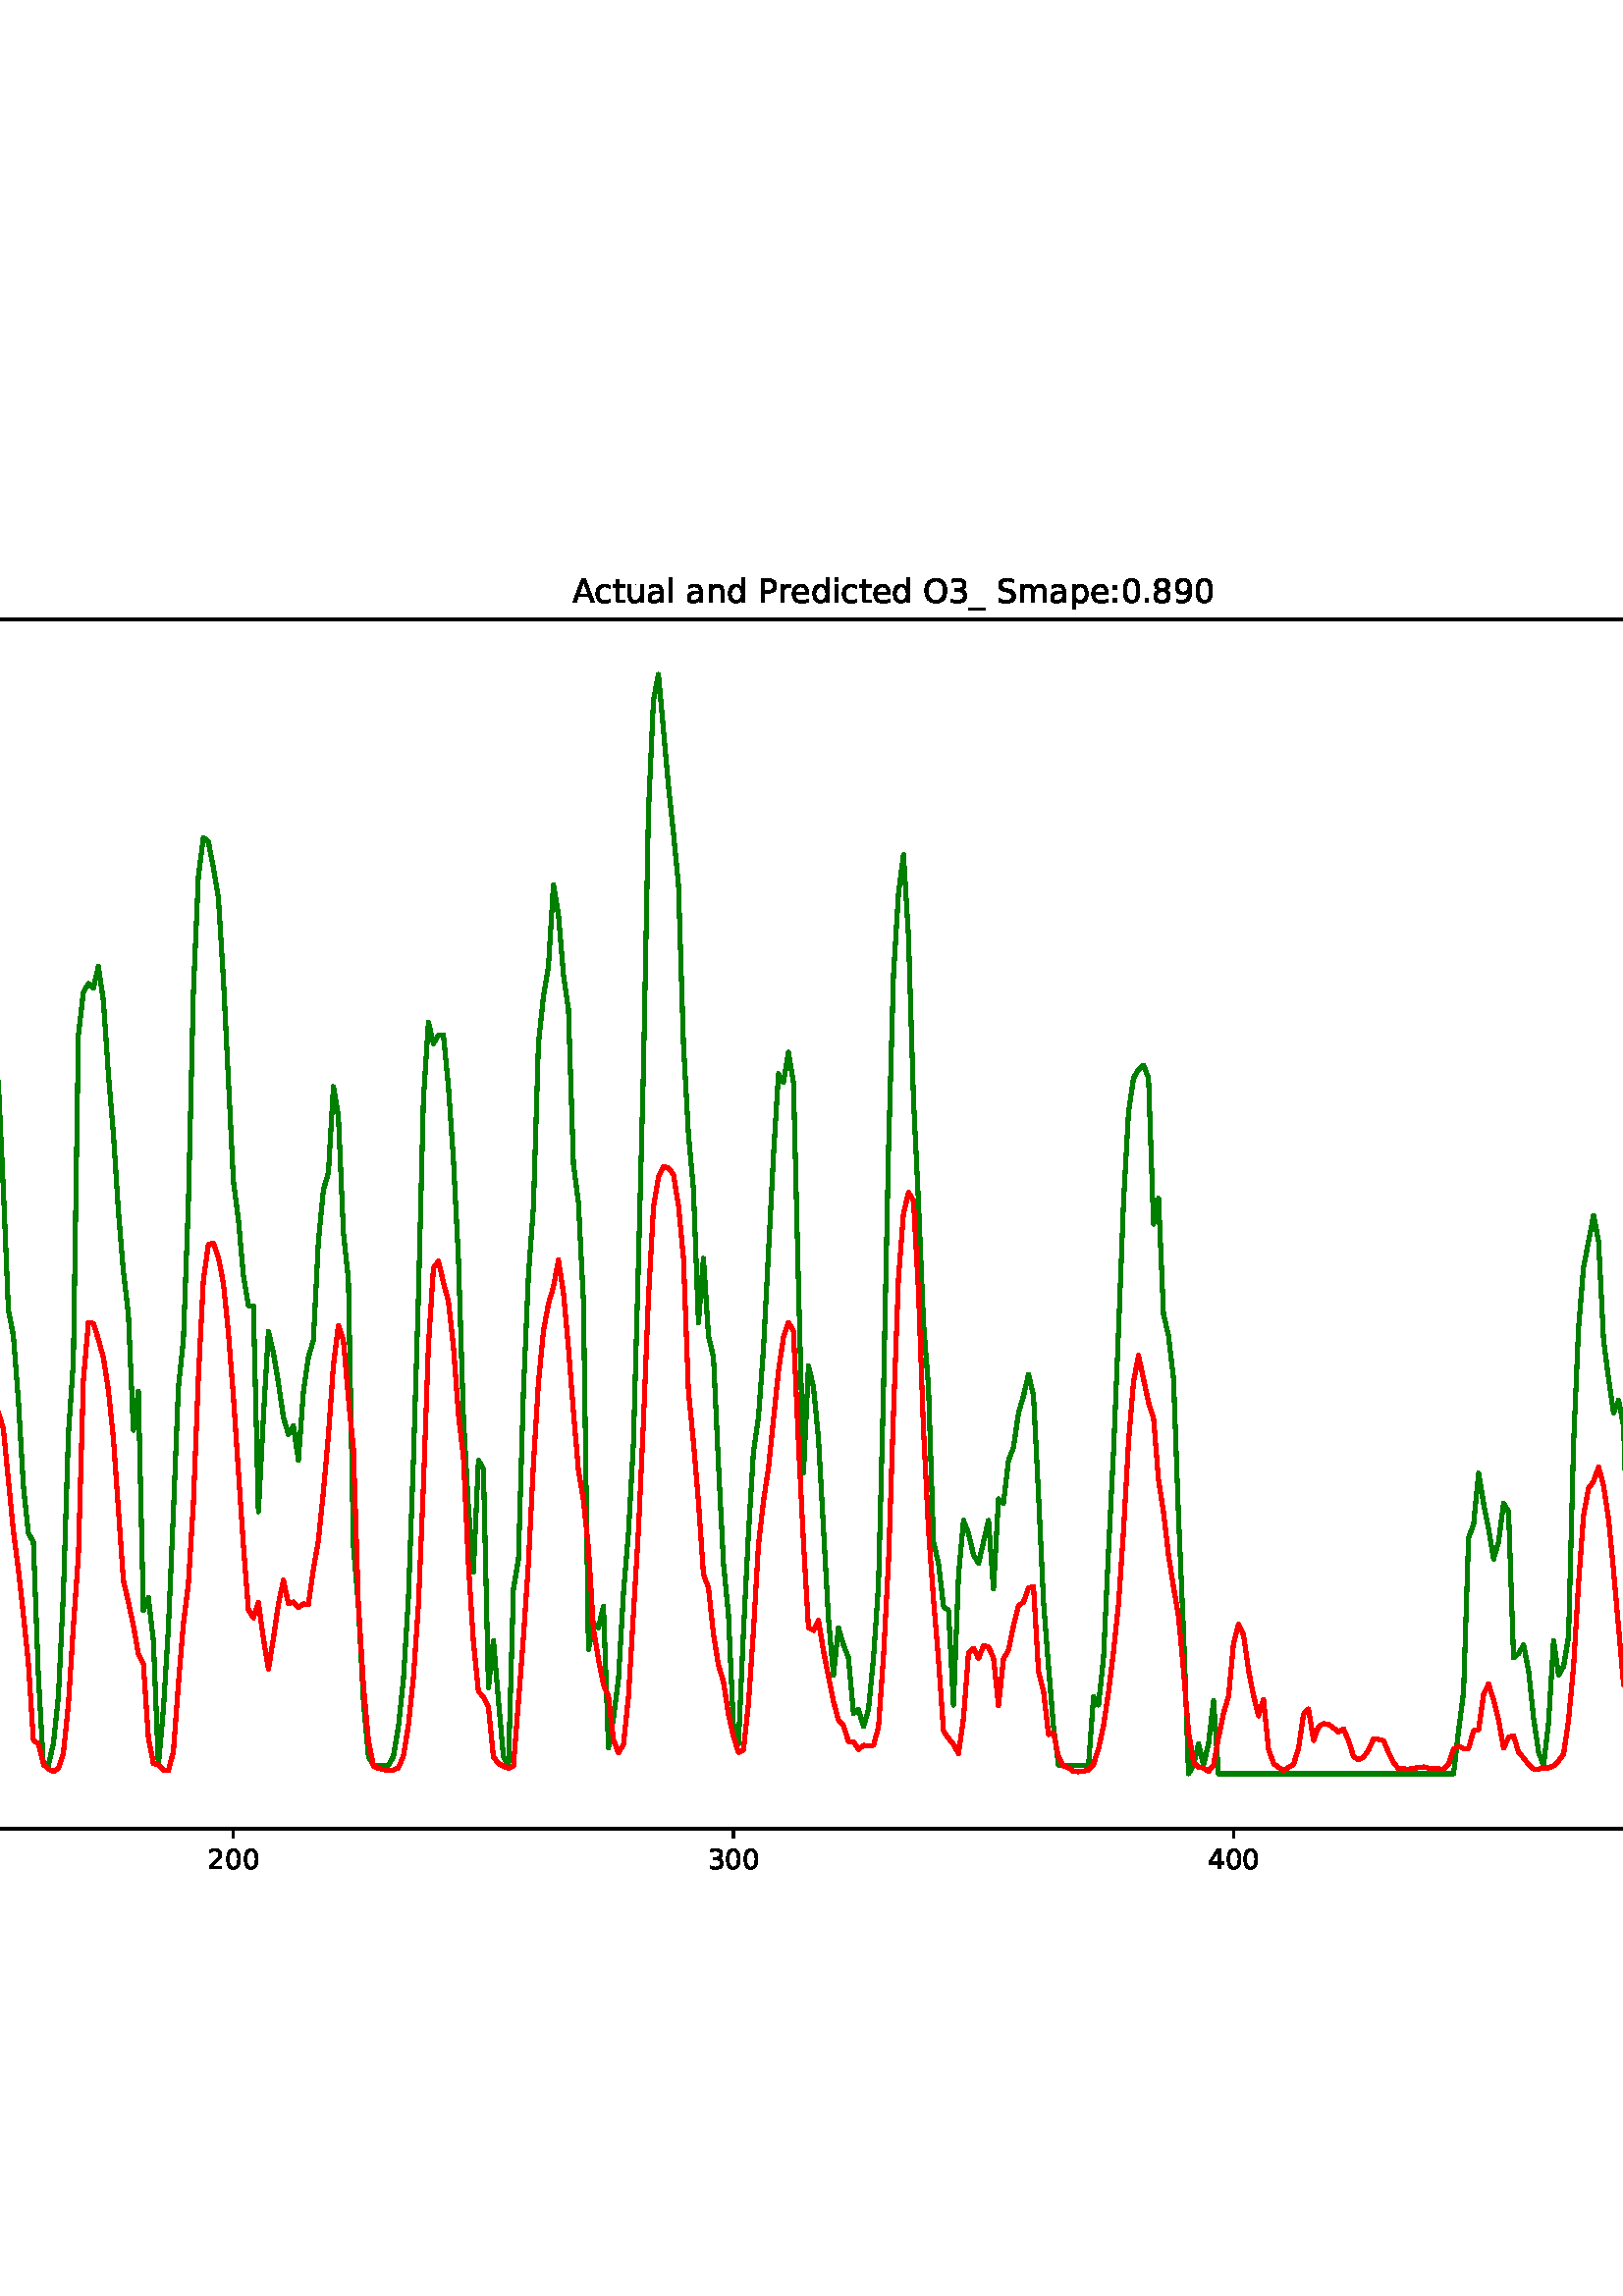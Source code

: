 %!PS-Adobe-3.0 EPSF-3.0
%%Orientation: portrait
%%BoundingBox: -558 108 1170 684
%%EndComments
%%BeginProlog
/mpldict 8 dict def
mpldict begin
/m { moveto } bind def
/l { lineto } bind def
/r { rlineto } bind def
/c { curveto } bind def
/cl { closepath } bind def
/box {
m
1 index 0 r
0 exch r
neg 0 r
cl
} bind def
/clipbox {
box
clip
newpath
} bind def
%!PS-Adobe-3.0 Resource-Font
%%Copyright: Copyright (c) 2003 by Bitstream, Inc. All Rights Reserved. Copyright (c) 2006 by Tavmjong Bah. All Rights Reserved. DejaVu changes are in public domain 
25 dict begin
/_d{bind def}bind def
/_m{moveto}_d
/_l{lineto}_d
/_cl{closepath eofill}_d
/_c{curveto}_d
/_sc{7 -1 roll{setcachedevice}{pop pop pop pop pop pop}ifelse}_d
/_e{exec}_d
/FontName /DejaVuSans def
/PaintType 0 def
/FontMatrix[.001 0 0 .001 0 0]def
/FontBBox[-1021 -463 1793 1232]def
/FontType 3 def
/Encoding [ /space /period /zero /one /two /three /four /five /six /eight /nine /colon /A /O /P /S /underscore /a /c /d /e /i /l /m /n /p /r /t /u ] def
/FontInfo 10 dict dup begin
/FamilyName (DejaVu Sans) def
/FullName (DejaVu Sans) def
/Notice (Copyright (c) 2003 by Bitstream, Inc. All Rights Reserved. Copyright (c) 2006 by Tavmjong Bah. All Rights Reserved. DejaVu changes are in public domain ) def
/Weight (Book) def
/Version (Version 2.35) def
/ItalicAngle 0.0 def
/isFixedPitch false def
/UnderlinePosition -130 def
/UnderlineThickness 90 def
end readonly def
/CharStrings 29 dict dup begin
/space{318 0 0 0 0 0 _sc
}_d
/period{318 0 107 0 210 124 _sc
107 124 _m
210 124 _l
210 0 _l
107 0 _l
107 124 _l
_cl}_d
/zero{636 0 66 -13 570 742 _sc
318 664 _m
267 664 229 639 203 589 _c
177 539 165 464 165 364 _c
165 264 177 189 203 139 _c
229 89 267 64 318 64 _c
369 64 407 89 433 139 _c
458 189 471 264 471 364 _c
471 464 458 539 433 589 _c
407 639 369 664 318 664 _c
318 742 _m
399 742 461 709 505 645 _c
548 580 570 486 570 364 _c
570 241 548 147 505 83 _c
461 19 399 -13 318 -13 _c
236 -13 173 19 130 83 _c
87 147 66 241 66 364 _c
66 486 87 580 130 645 _c
173 709 236 742 318 742 _c
_cl}_d
/one{636 0 110 0 544 729 _sc
124 83 _m
285 83 _l
285 639 _l
110 604 _l
110 694 _l
284 729 _l
383 729 _l
383 83 _l
544 83 _l
544 0 _l
124 0 _l
124 83 _l
_cl}_d
/two{{636 0 73 0 536 742 _sc
192 83 _m
536 83 _l
536 0 _l
73 0 _l
73 83 _l
110 121 161 173 226 239 _c
290 304 331 346 348 365 _c
380 400 402 430 414 455 _c
426 479 433 504 433 528 _c
433 566 419 598 392 622 _c
365 646 330 659 286 659 _c
255 659 222 653 188 643 _c
154 632 117 616 78 594 _c
78 694 _l
118 710 155 722 189 730 _c
223 738 255 742 284 742 _c
}_e{359 742 419 723 464 685 _c
509 647 532 597 532 534 _c
532 504 526 475 515 449 _c
504 422 484 390 454 354 _c
446 344 420 317 376 272 _c
332 227 271 164 192 83 _c
_cl}_e}_d
/three{{636 0 76 -13 556 742 _sc
406 393 _m
453 383 490 362 516 330 _c
542 298 556 258 556 212 _c
556 140 531 84 482 45 _c
432 6 362 -13 271 -13 _c
240 -13 208 -10 176 -4 _c
144 1 110 10 76 22 _c
76 117 _l
103 101 133 89 166 81 _c
198 73 232 69 268 69 _c
330 69 377 81 409 105 _c
441 129 458 165 458 212 _c
458 254 443 288 413 312 _c
383 336 341 349 287 349 _c
}_e{202 349 _l
202 430 _l
291 430 _l
339 430 376 439 402 459 _c
428 478 441 506 441 543 _c
441 580 427 609 401 629 _c
374 649 336 659 287 659 _c
260 659 231 656 200 650 _c
169 644 135 635 98 623 _c
98 711 _l
135 721 170 729 203 734 _c
235 739 266 742 296 742 _c
370 742 429 725 473 691 _c
517 657 539 611 539 553 _c
539 513 527 479 504 451 _c
481 423 448 403 406 393 _c
_cl}_e}_d
/four{636 0 49 0 580 729 _sc
378 643 _m
129 254 _l
378 254 _l
378 643 _l
352 729 _m
476 729 _l
476 254 _l
580 254 _l
580 172 _l
476 172 _l
476 0 _l
378 0 _l
378 172 _l
49 172 _l
49 267 _l
352 729 _l
_cl}_d
/five{{636 0 77 -13 549 729 _sc
108 729 _m
495 729 _l
495 646 _l
198 646 _l
198 467 _l
212 472 227 476 241 478 _c
255 480 270 482 284 482 _c
365 482 429 459 477 415 _c
525 370 549 310 549 234 _c
549 155 524 94 475 51 _c
426 8 357 -13 269 -13 _c
238 -13 207 -10 175 -6 _c
143 -1 111 6 77 17 _c
77 116 _l
106 100 136 88 168 80 _c
199 72 232 69 267 69 _c
}_e{323 69 368 83 401 113 _c
433 143 450 183 450 234 _c
450 284 433 324 401 354 _c
368 384 323 399 267 399 _c
241 399 214 396 188 390 _c
162 384 135 375 108 363 _c
108 729 _l
_cl}_e}_d
/six{{636 0 70 -13 573 742 _sc
330 404 _m
286 404 251 388 225 358 _c
199 328 186 286 186 234 _c
186 181 199 139 225 109 _c
251 79 286 64 330 64 _c
374 64 409 79 435 109 _c
461 139 474 181 474 234 _c
474 286 461 328 435 358 _c
409 388 374 404 330 404 _c
526 713 _m
526 623 _l
501 635 476 644 451 650 _c
425 656 400 659 376 659 _c
310 659 260 637 226 593 _c
}_e{192 549 172 482 168 394 _c
187 422 211 444 240 459 _c
269 474 301 482 336 482 _c
409 482 467 459 509 415 _c
551 371 573 310 573 234 _c
573 159 550 99 506 54 _c
462 9 403 -13 330 -13 _c
246 -13 181 19 137 83 _c
92 147 70 241 70 364 _c
70 479 97 571 152 639 _c
206 707 280 742 372 742 _c
396 742 421 739 447 735 _c
472 730 498 723 526 713 _c
_cl}_e}_d
/eight{{636 0 68 -13 568 742 _sc
318 346 _m
271 346 234 333 207 308 _c
180 283 167 249 167 205 _c
167 161 180 126 207 101 _c
234 76 271 64 318 64 _c
364 64 401 76 428 102 _c
455 127 469 161 469 205 _c
469 249 455 283 429 308 _c
402 333 365 346 318 346 _c
219 388 _m
177 398 144 418 120 447 _c
96 476 85 511 85 553 _c
85 611 105 657 147 691 _c
188 725 245 742 318 742 _c
}_e{390 742 447 725 489 691 _c
530 657 551 611 551 553 _c
551 511 539 476 515 447 _c
491 418 459 398 417 388 _c
464 377 501 355 528 323 _c
554 291 568 251 568 205 _c
568 134 546 80 503 43 _c
459 5 398 -13 318 -13 _c
237 -13 175 5 132 43 _c
89 80 68 134 68 205 _c
68 251 81 291 108 323 _c
134 355 171 377 219 388 _c
183 544 _m
183 506 194 476 218 455 _c
}_e{242 434 275 424 318 424 _c
360 424 393 434 417 455 _c
441 476 453 506 453 544 _c
453 582 441 611 417 632 _c
393 653 360 664 318 664 _c
275 664 242 653 218 632 _c
194 611 183 582 183 544 _c
_cl}_e}_d
/nine{{636 0 63 -13 566 742 _sc
110 15 _m
110 105 _l
134 93 159 84 185 78 _c
210 72 235 69 260 69 _c
324 69 374 90 408 134 _c
442 178 462 244 468 334 _c
448 306 424 284 396 269 _c
367 254 335 247 300 247 _c
226 247 168 269 126 313 _c
84 357 63 417 63 494 _c
63 568 85 628 129 674 _c
173 719 232 742 306 742 _c
390 742 455 709 499 645 _c
543 580 566 486 566 364 _c
}_e{566 248 538 157 484 89 _c
429 21 356 -13 264 -13 _c
239 -13 214 -10 189 -6 _c
163 -2 137 5 110 15 _c
306 324 _m
350 324 385 339 411 369 _c
437 399 450 441 450 494 _c
450 546 437 588 411 618 _c
385 648 350 664 306 664 _c
262 664 227 648 201 618 _c
175 588 162 546 162 494 _c
162 441 175 399 201 369 _c
227 339 262 324 306 324 _c
_cl}_e}_d
/colon{337 0 117 0 220 517 _sc
117 124 _m
220 124 _l
220 0 _l
117 0 _l
117 124 _l
117 517 _m
220 517 _l
220 393 _l
117 393 _l
117 517 _l
_cl}_d
/A{684 0 8 0 676 729 _sc
342 632 _m
208 269 _l
476 269 _l
342 632 _l
286 729 _m
398 729 _l
676 0 _l
573 0 _l
507 187 _l
178 187 _l
112 0 _l
8 0 _l
286 729 _l
_cl}_d
/O{787 0 56 -13 731 742 _sc
394 662 _m
322 662 265 635 223 582 _c
181 528 160 456 160 364 _c
160 272 181 199 223 146 _c
265 92 322 66 394 66 _c
465 66 522 92 564 146 _c
606 199 627 272 627 364 _c
627 456 606 528 564 582 _c
522 635 465 662 394 662 _c
394 742 _m
496 742 577 707 639 639 _c
700 571 731 479 731 364 _c
731 248 700 157 639 89 _c
577 21 496 -13 394 -13 _c
291 -13 209 21 148 89 _c
86 157 56 248 56 364 _c
56 479 86 571 148 639 _c
209 707 291 742 394 742 _c
_cl}_d
/P{603 0 98 0 569 729 _sc
197 648 _m
197 374 _l
321 374 _l
367 374 402 385 427 409 _c
452 433 465 467 465 511 _c
465 555 452 588 427 612 _c
402 636 367 648 321 648 _c
197 648 _l
98 729 _m
321 729 _l
402 729 464 710 506 673 _c
548 636 569 582 569 511 _c
569 439 548 384 506 348 _c
464 311 402 293 321 293 _c
197 293 _l
197 0 _l
98 0 _l
98 729 _l
_cl}_d
/S{{635 0 66 -13 579 742 _sc
535 705 _m
535 609 _l
497 627 462 640 429 649 _c
395 657 363 662 333 662 _c
279 662 237 651 208 631 _c
179 610 165 580 165 542 _c
165 510 174 485 194 469 _c
213 452 250 439 304 429 _c
364 417 _l
437 403 491 378 526 343 _c
561 307 579 260 579 201 _c
579 130 555 77 508 41 _c
460 5 391 -13 300 -13 _c
265 -13 228 -9 189 -2 _c
}_e{150 5 110 16 69 32 _c
69 134 _l
109 111 148 94 186 83 _c
224 71 262 66 300 66 _c
356 66 399 77 430 99 _c
460 121 476 152 476 194 _c
476 230 465 258 443 278 _c
421 298 385 313 335 323 _c
275 335 _l
201 349 148 372 115 404 _c
82 435 66 478 66 534 _c
66 598 88 649 134 686 _c
179 723 242 742 322 742 _c
356 742 390 739 426 733 _c
461 727 497 717 535 705 _c
}_e{_cl}_e}_d
/underscore{500 0 -9 -235 510 -165 _sc
510 -165 _m
510 -235 _l
-9 -235 _l
-9 -165 _l
510 -165 _l
_cl}_d
/a{{613 0 60 -13 522 560 _sc
343 275 _m
270 275 220 266 192 250 _c
164 233 150 205 150 165 _c
150 133 160 107 181 89 _c
202 70 231 61 267 61 _c
317 61 357 78 387 114 _c
417 149 432 196 432 255 _c
432 275 _l
343 275 _l
522 312 _m
522 0 _l
432 0 _l
432 83 _l
411 49 385 25 355 10 _c
325 -5 287 -13 243 -13 _c
187 -13 142 2 109 33 _c
76 64 60 106 60 159 _c
}_e{60 220 80 266 122 298 _c
163 329 224 345 306 345 _c
432 345 _l
432 354 _l
432 395 418 427 391 450 _c
364 472 326 484 277 484 _c
245 484 215 480 185 472 _c
155 464 127 453 100 439 _c
100 522 _l
132 534 164 544 195 550 _c
226 556 256 560 286 560 _c
365 560 424 539 463 498 _c
502 457 522 395 522 312 _c
_cl}_e}_d
/c{{550 0 55 -13 488 560 _sc
488 526 _m
488 442 _l
462 456 437 466 411 473 _c
385 480 360 484 334 484 _c
276 484 230 465 198 428 _c
166 391 150 339 150 273 _c
150 206 166 154 198 117 _c
230 80 276 62 334 62 _c
360 62 385 65 411 72 _c
437 79 462 90 488 104 _c
488 21 _l
462 9 436 0 410 -5 _c
383 -10 354 -13 324 -13 _c
242 -13 176 12 128 64 _c
}_e{79 115 55 185 55 273 _c
55 362 79 432 128 483 _c
177 534 244 560 330 560 _c
358 560 385 557 411 551 _c
437 545 463 537 488 526 _c
_cl}_e}_d
/d{{635 0 55 -13 544 760 _sc
454 464 _m
454 760 _l
544 760 _l
544 0 _l
454 0 _l
454 82 _l
435 49 411 25 382 10 _c
353 -5 319 -13 279 -13 _c
213 -13 159 13 117 65 _c
75 117 55 187 55 273 _c
55 359 75 428 117 481 _c
159 533 213 560 279 560 _c
319 560 353 552 382 536 _c
411 520 435 496 454 464 _c
148 273 _m
148 207 161 155 188 117 _c
215 79 253 61 301 61 _c
}_e{348 61 385 79 413 117 _c
440 155 454 207 454 273 _c
454 339 440 390 413 428 _c
385 466 348 485 301 485 _c
253 485 215 466 188 428 _c
161 390 148 339 148 273 _c
_cl}_e}_d
/e{{615 0 55 -13 562 560 _sc
562 296 _m
562 252 _l
149 252 _l
153 190 171 142 205 110 _c
238 78 284 62 344 62 _c
378 62 412 66 444 74 _c
476 82 509 95 541 113 _c
541 28 _l
509 14 476 3 442 -3 _c
408 -9 373 -13 339 -13 _c
251 -13 182 12 131 62 _c
80 112 55 181 55 268 _c
55 357 79 428 127 481 _c
175 533 241 560 323 560 _c
397 560 455 536 498 489 _c
}_e{540 441 562 377 562 296 _c
472 322 _m
471 371 457 410 431 440 _c
404 469 368 484 324 484 _c
274 484 234 469 204 441 _c
174 413 156 373 152 322 _c
472 322 _l
_cl}_e}_d
/i{278 0 94 0 184 760 _sc
94 547 _m
184 547 _l
184 0 _l
94 0 _l
94 547 _l
94 760 _m
184 760 _l
184 646 _l
94 646 _l
94 760 _l
_cl}_d
/l{278 0 94 0 184 760 _sc
94 760 _m
184 760 _l
184 0 _l
94 0 _l
94 760 _l
_cl}_d
/m{{974 0 91 0 889 560 _sc
520 442 _m
542 482 569 511 600 531 _c
631 550 668 560 711 560 _c
767 560 811 540 842 500 _c
873 460 889 403 889 330 _c
889 0 _l
799 0 _l
799 327 _l
799 379 789 418 771 444 _c
752 469 724 482 686 482 _c
639 482 602 466 575 435 _c
548 404 535 362 535 309 _c
535 0 _l
445 0 _l
445 327 _l
445 379 435 418 417 444 _c
398 469 369 482 331 482 _c
}_e{285 482 248 466 221 435 _c
194 404 181 362 181 309 _c
181 0 _l
91 0 _l
91 547 _l
181 547 _l
181 462 _l
201 495 226 520 255 536 _c
283 552 317 560 357 560 _c
397 560 430 550 458 530 _c
486 510 506 480 520 442 _c
_cl}_e}_d
/n{634 0 91 0 549 560 _sc
549 330 _m
549 0 _l
459 0 _l
459 327 _l
459 379 448 417 428 443 _c
408 469 378 482 338 482 _c
289 482 251 466 223 435 _c
195 404 181 362 181 309 _c
181 0 _l
91 0 _l
91 547 _l
181 547 _l
181 462 _l
202 494 227 519 257 535 _c
286 551 320 560 358 560 _c
420 560 468 540 500 501 _c
532 462 549 405 549 330 _c
_cl}_d
/p{{635 0 91 -207 580 560 _sc
181 82 _m
181 -207 _l
91 -207 _l
91 547 _l
181 547 _l
181 464 _l
199 496 223 520 252 536 _c
281 552 316 560 356 560 _c
422 560 476 533 518 481 _c
559 428 580 359 580 273 _c
580 187 559 117 518 65 _c
476 13 422 -13 356 -13 _c
316 -13 281 -5 252 10 _c
223 25 199 49 181 82 _c
487 273 _m
487 339 473 390 446 428 _c
418 466 381 485 334 485 _c
}_e{286 485 249 466 222 428 _c
194 390 181 339 181 273 _c
181 207 194 155 222 117 _c
249 79 286 61 334 61 _c
381 61 418 79 446 117 _c
473 155 487 207 487 273 _c
_cl}_e}_d
/r{411 0 91 0 411 560 _sc
411 463 _m
401 469 390 473 378 476 _c
366 478 353 480 339 480 _c
288 480 249 463 222 430 _c
194 397 181 350 181 288 _c
181 0 _l
91 0 _l
91 547 _l
181 547 _l
181 462 _l
199 495 224 520 254 536 _c
284 552 321 560 365 560 _c
371 560 378 559 386 559 _c
393 558 401 557 411 555 _c
411 463 _l
_cl}_d
/t{392 0 27 0 368 702 _sc
183 702 _m
183 547 _l
368 547 _l
368 477 _l
183 477 _l
183 180 _l
183 135 189 106 201 94 _c
213 81 238 75 276 75 _c
368 75 _l
368 0 _l
276 0 _l
206 0 158 13 132 39 _c
106 65 93 112 93 180 _c
93 477 _l
27 477 _l
27 547 _l
93 547 _l
93 702 _l
183 702 _l
_cl}_d
/u{634 0 85 -13 543 560 _sc
85 216 _m
85 547 _l
175 547 _l
175 219 _l
175 167 185 129 205 103 _c
225 77 255 64 296 64 _c
344 64 383 79 411 110 _c
439 141 453 183 453 237 _c
453 547 _l
543 547 _l
543 0 _l
453 0 _l
453 84 _l
431 50 405 26 377 10 _c
348 -5 315 -13 277 -13 _c
214 -13 166 6 134 45 _c
101 83 85 140 85 216 _c
311 560 _m
311 560 _l
_cl}_d
end readonly def

/BuildGlyph
 {exch begin
 CharStrings exch
 2 copy known not{pop /.notdef}if
 true 3 1 roll get exec
 end}_d

/BuildChar {
 1 index /Encoding get exch get
 1 index /BuildGlyph get exec
}_d

FontName currentdict end definefont pop
end
%%EndProlog
mpldict begin
-558 108 translate
1728 576 0 0 clipbox
gsave
0 0 m
1728 0 l
1728 576 l
0 576 l
cl
1.000 setgray
fill
grestore
gsave
216 63.36 m
1555.2 63.36 l
1555.2 506.88 l
216 506.88 l
cl
1.000 setgray
fill
grestore
0.800 setlinewidth
1 setlinejoin
0 setlinecap
[] 0 setdash
0.000 setgray
gsave
/o {
gsave
newpath
translate
0.8 setlinewidth
1 setlinejoin
0 setlinecap
0 0 m
0 -3.5 l

gsave
0.000 setgray
fill
grestore
stroke
grestore
} bind def
276.873 63.36 o
grestore
/DejaVuSans findfont
10.000 scalefont
setfont
gsave
273.693 48.766 translate
0.0 rotate
0.0 0.0 m /zero glyphshow
grestore
gsave
/o {
gsave
newpath
translate
0.8 setlinewidth
1 setlinejoin
0 setlinecap
0 0 m
0 -3.5 l

gsave
0.000 setgray
fill
grestore
stroke
grestore
} bind def
460.224 63.36 o
grestore
gsave
450.685 48.766 translate
0.0 rotate
0.0 0.0 m /one glyphshow
6.362 0.0 m /zero glyphshow
12.725 0.0 m /zero glyphshow
grestore
gsave
/o {
gsave
newpath
translate
0.8 setlinewidth
1 setlinejoin
0 setlinecap
0 0 m
0 -3.5 l

gsave
0.000 setgray
fill
grestore
stroke
grestore
} bind def
643.576 63.36 o
grestore
gsave
634.037 48.766 translate
0.0 rotate
0.0 0.0 m /two glyphshow
6.362 0.0 m /zero glyphshow
12.725 0.0 m /zero glyphshow
grestore
gsave
/o {
gsave
newpath
translate
0.8 setlinewidth
1 setlinejoin
0 setlinecap
0 0 m
0 -3.5 l

gsave
0.000 setgray
fill
grestore
stroke
grestore
} bind def
826.927 63.36 o
grestore
gsave
817.388 48.766 translate
0.0 rotate
0.0 0.0 m /three glyphshow
6.362 0.0 m /zero glyphshow
12.725 0.0 m /zero glyphshow
grestore
gsave
/o {
gsave
newpath
translate
0.8 setlinewidth
1 setlinejoin
0 setlinecap
0 0 m
0 -3.5 l

gsave
0.000 setgray
fill
grestore
stroke
grestore
} bind def
1010.28 63.36 o
grestore
gsave
1000.74 48.766 translate
0.0 rotate
0.0 0.0 m /four glyphshow
6.362 0.0 m /zero glyphshow
12.725 0.0 m /zero glyphshow
grestore
gsave
/o {
gsave
newpath
translate
0.8 setlinewidth
1 setlinejoin
0 setlinecap
0 0 m
0 -3.5 l

gsave
0.000 setgray
fill
grestore
stroke
grestore
} bind def
1193.63 63.36 o
grestore
gsave
1184.092 48.766 translate
0.0 rotate
0.0 0.0 m /five glyphshow
6.362 0.0 m /zero glyphshow
12.725 0.0 m /zero glyphshow
grestore
gsave
/o {
gsave
newpath
translate
0.8 setlinewidth
1 setlinejoin
0 setlinecap
0 0 m
0 -3.5 l

gsave
0.000 setgray
fill
grestore
stroke
grestore
} bind def
1376.98 63.36 o
grestore
gsave
1367.443 48.766 translate
0.0 rotate
0.0 0.0 m /six glyphshow
6.362 0.0 m /zero glyphshow
12.725 0.0 m /zero glyphshow
grestore
gsave
/o {
gsave
newpath
translate
0.8 setlinewidth
1 setlinejoin
0 setlinecap
0 0 m
-3.5 0 l

gsave
0.000 setgray
fill
grestore
stroke
grestore
} bind def
216 83.52 o
grestore
gsave
202.641 79.723 translate
0.0 rotate
0.0 0.0 m /zero glyphshow
grestore
gsave
/o {
gsave
newpath
translate
0.8 setlinewidth
1 setlinejoin
0 setlinecap
0 0 m
-3.5 0 l

gsave
0.000 setgray
fill
grestore
stroke
grestore
} bind def
216 162.27 o
grestore
gsave
196.281 158.473 translate
0.0 rotate
0.0 0.0 m /five glyphshow
6.362 0.0 m /zero glyphshow
grestore
gsave
/o {
gsave
newpath
translate
0.8 setlinewidth
1 setlinejoin
0 setlinecap
0 0 m
-3.5 0 l

gsave
0.000 setgray
fill
grestore
stroke
grestore
} bind def
216 241.02 o
grestore
gsave
189.922 237.223 translate
0.0 rotate
0.0 0.0 m /one glyphshow
6.362 0.0 m /zero glyphshow
12.725 0.0 m /zero glyphshow
grestore
gsave
/o {
gsave
newpath
translate
0.8 setlinewidth
1 setlinejoin
0 setlinecap
0 0 m
-3.5 0 l

gsave
0.000 setgray
fill
grestore
stroke
grestore
} bind def
216 319.77 o
grestore
gsave
189.922 315.973 translate
0.0 rotate
0.0 0.0 m /one glyphshow
6.362 0.0 m /five glyphshow
12.725 0.0 m /zero glyphshow
grestore
gsave
/o {
gsave
newpath
translate
0.8 setlinewidth
1 setlinejoin
0 setlinecap
0 0 m
-3.5 0 l

gsave
0.000 setgray
fill
grestore
stroke
grestore
} bind def
216 398.52 o
grestore
gsave
189.922 394.723 translate
0.0 rotate
0.0 0.0 m /two glyphshow
6.362 0.0 m /zero glyphshow
12.725 0.0 m /zero glyphshow
grestore
gsave
/o {
gsave
newpath
translate
0.8 setlinewidth
1 setlinejoin
0 setlinecap
0 0 m
-3.5 0 l

gsave
0.000 setgray
fill
grestore
stroke
grestore
} bind def
216 477.27 o
grestore
gsave
189.922 473.473 translate
0.0 rotate
0.0 0.0 m /two glyphshow
6.362 0.0 m /five glyphshow
12.725 0.0 m /zero glyphshow
grestore
1.500 setlinewidth
2 setlinecap
0.000 0.500 0.000 setrgbcolor
gsave
1339 443.5 216 63.36 clipbox
276.873 86.67 m
278.706 89.82 l
280.54 111.87 l
282.373 111.87 l
284.207 144.945 l
286.04 192.195 l
287.874 214.245 l
289.707 233.145 l
291.541 255.195 l
293.374 253.62 l
295.208 250.47 l
297.041 255.195 l
298.875 226.845 l
300.708 204.795 l
302.542 225.27 l
304.375 204.795 l
306.209 178.02 l
308.042 176.445 l
309.876 185.895 l
311.71 200.07 l
313.543 189.045 l
315.377 154.395 l
317.21 110.295 l
319.044 126.045 l
320.877 137.07 l
322.711 144.945 l
324.544 144.945 l
328.211 220.545 l
330.045 234.72 l
331.878 241.02 l
333.712 245.745 l
335.545 253.62 l
339.212 266.22 l
341.046 261.495 l
342.879 261.495 l
344.713 259.92 l
346.546 239.445 l
348.38 203.22 l
353.88 165.42 l
355.714 174.87 l
357.547 154.395 l
359.381 144.945 l
361.214 126.045 l
363.048 116.595 l
364.881 86.67 l
366.715 86.67 l
368.549 94.545 l
370.382 110.295 l
372.216 121.32 l
374.049 140.22 l
377.716 255.195 l
379.55 370.17 l
381.383 392.22 l
383.217 403.245 l
385.05 407.97 l
386.884 389.07 l
388.717 355.995 l
390.551 154.395 l
392.384 133.92 l
394.218 143.37 l
396.051 89.82 l
397.885 89.82 l
399.718 91.395 l
401.552 107.145 l
403.385 113.445 l
405.219 170.145 l
407.052 217.395 l
408.886 212.67 l
410.719 222.12 l
412.553 229.995 l
414.386 239.445 l
416.22 233.145 l
418.053 211.095 l
419.887 214.245 l
421.72 211.095 l
423.554 187.47 l
425.388 192.195 l
427.221 166.995 l
429.055 146.52 l
430.888 162.27 l
432.722 135.495 l
434.555 168.57 l
436.389 143.37 l
438.222 111.87 l
440.056 111.87 l
441.889 86.67 l
447.39 86.67 l
449.223 124.47 l
451.057 206.37 l
452.89 248.895 l
454.724 281.97 l
456.557 307.17 l
458.391 310.32 l
460.224 308.745 l
462.058 319.77 l
465.725 313.47 l
467.558 294.57 l
469.392 280.395 l
471.225 278.82 l
473.059 233.145 l
474.892 220.545 l
476.726 201.645 l
478.559 196.92 l
480.393 200.07 l
482.227 168.57 l
484.06 143.37 l
485.894 133.92 l
487.727 94.545 l
489.561 86.67 l
491.394 86.67 l
493.228 92.97 l
495.061 130.77 l
498.728 263.07 l
500.562 272.52 l
502.395 326.07 l
504.229 371.745 l
506.062 385.92 l
507.896 392.22 l
509.729 360.72 l
511.563 310.32 l
513.396 264.645 l
515.23 223.695 l
517.063 178.02 l
518.897 178.02 l
520.73 189.045 l
522.564 170.145 l
524.397 135.495 l
526.231 103.995 l
528.064 110.295 l
529.898 86.67 l
533.565 86.67 l
535.398 88.245 l
537.232 100.845 l
539.065 181.17 l
540.899 220.545 l
542.733 245.745 l
544.566 263.07 l
546.4 285.12 l
548.233 308.745 l
550.067 326.07 l
551.9 346.545 l
553.734 348.12 l
555.567 343.395 l
557.401 337.095 l
559.234 297.72 l
561.068 253.62 l
562.901 244.17 l
564.735 220.545 l
566.568 189.045 l
568.402 171.72 l
570.235 168.57 l
572.069 119.745 l
573.902 86.67 l
575.736 86.67 l
577.569 94.545 l
579.403 111.87 l
581.236 149.67 l
583.07 207.945 l
584.903 234.72 l
586.737 354.42 l
588.57 370.17 l
590.404 373.32 l
592.237 371.745 l
594.071 379.62 l
595.904 367.02 l
597.738 340.245 l
599.572 318.195 l
601.405 289.845 l
603.239 267.795 l
605.072 252.045 l
606.906 209.52 l
608.739 223.695 l
610.573 143.37 l
612.406 148.095 l
614.24 132.345 l
616.073 86.67 l
617.907 107.145 l
619.74 137.07 l
621.574 179.595 l
623.407 225.27 l
625.241 242.595 l
627.074 292.995 l
628.908 370.17 l
630.741 412.695 l
632.575 426.87 l
634.408 425.295 l
636.242 415.845 l
638.075 404.82 l
639.909 374.895 l
643.576 300.87 l
645.409 286.695 l
647.243 266.22 l
649.076 255.195 l
650.91 255.195 l
652.743 179.595 l
654.577 214.245 l
656.411 245.745 l
658.244 237.87 l
660.078 226.845 l
661.911 214.245 l
663.745 207.945 l
665.578 211.095 l
667.412 198.495 l
669.245 223.695 l
671.079 236.295 l
672.912 242.595 l
674.746 278.82 l
676.579 297.72 l
678.413 304.02 l
680.246 335.52 l
682.08 324.495 l
683.913 281.97 l
685.747 264.645 l
687.58 166.995 l
689.414 144.945 l
691.247 110.295 l
693.081 89.82 l
694.914 86.67 l
700.415 86.67 l
702.248 89.82 l
704.082 100.845 l
705.915 118.17 l
707.749 148.095 l
709.582 198.495 l
711.416 258.345 l
713.25 330.795 l
715.083 359.145 l
716.917 351.27 l
718.75 354.42 l
720.584 354.42 l
722.417 335.52 l
724.251 308.745 l
726.084 272.52 l
727.918 214.245 l
729.751 181.17 l
731.585 157.545 l
733.418 198.495 l
735.252 195.345 l
737.085 115.02 l
738.919 132.345 l
740.752 110.295 l
742.586 89.82 l
744.419 86.67 l
746.253 151.245 l
748.086 162.27 l
749.92 223.695 l
751.753 266.22 l
753.587 291.42 l
755.42 351.27 l
757.254 368.595 l
759.087 379.62 l
760.921 409.545 l
762.754 398.52 l
764.588 376.47 l
766.421 363.87 l
768.255 307.17 l
770.088 292.995 l
771.922 256.77 l
773.756 129.195 l
775.589 138.645 l
777.423 137.07 l
779.256 144.945 l
781.09 92.97 l
782.923 103.995 l
784.757 118.17 l
786.59 149.67 l
788.424 171.72 l
790.257 204.795 l
792.091 270.945 l
793.924 341.82 l
795.758 436.32 l
797.591 477.27 l
799.425 486.72 l
803.092 445.77 l
804.925 428.445 l
806.759 409.545 l
808.592 351.27 l
810.426 318.195 l
812.259 297.72 l
814.093 248.895 l
815.926 272.52 l
817.76 244.17 l
819.593 236.295 l
821.427 196.92 l
823.26 160.695 l
825.094 141.795 l
826.927 100.845 l
828.761 94.545 l
830.595 135.495 l
832.428 171.72 l
834.262 201.645 l
836.095 214.245 l
837.929 239.445 l
841.596 310.32 l
843.429 340.245 l
845.263 337.095 l
847.096 348.12 l
848.93 337.095 l
850.763 263.07 l
852.597 193.77 l
854.43 233.145 l
856.264 225.27 l
858.097 206.37 l
861.764 140.22 l
863.598 119.745 l
865.431 137.07 l
867.265 130.77 l
869.098 126.045 l
870.932 105.57 l
872.765 107.145 l
874.599 100.845 l
876.432 107.145 l
878.266 126.045 l
880.099 152.82 l
881.933 223.695 l
883.766 311.895 l
885.6 376.47 l
887.434 406.395 l
889.267 420.57 l
891.101 390.645 l
892.934 330.795 l
894.768 292.995 l
896.601 248.895 l
898.435 225.27 l
900.268 168.57 l
902.102 160.695 l
903.935 144.945 l
905.769 143.37 l
907.602 108.72 l
909.436 155.97 l
911.269 176.445 l
913.103 171.72 l
914.936 163.845 l
916.77 160.695 l
920.437 176.445 l
922.27 151.245 l
924.104 184.32 l
925.937 182.745 l
927.771 198.495 l
929.604 203.22 l
931.438 215.82 l
933.271 222.12 l
935.105 229.995 l
936.938 222.12 l
938.772 185.895 l
940.605 146.52 l
942.439 122.895 l
944.273 100.845 l
946.106 86.67 l
957.107 86.67 l
958.941 111.87 l
960.774 108.72 l
962.608 126.045 l
964.441 165.42 l
966.275 201.645 l
968.108 245.745 l
969.942 292.995 l
971.775 326.07 l
973.609 338.67 l
975.442 341.82 l
977.276 343.395 l
979.109 338.67 l
980.943 285.12 l
982.776 294.57 l
984.61 252.045 l
986.443 244.17 l
988.277 228.42 l
990.11 178.02 l
991.944 135.495 l
993.777 83.52 l
995.611 86.67 l
997.444 94.545 l
999.278 86.67 l
1001.112 94.545 l
1002.945 110.295 l
1004.779 83.52 l
1090.954 83.52 l
1092.787 99.27 l
1094.621 113.445 l
1096.454 170.145 l
1098.288 174.87 l
1100.121 193.77 l
1101.955 182.745 l
1103.788 173.295 l
1105.622 162.27 l
1107.455 168.57 l
1109.289 182.745 l
1111.122 179.595 l
1112.956 126.045 l
1114.789 127.62 l
1116.623 130.77 l
1118.457 121.32 l
1120.29 103.995 l
1122.124 91.395 l
1123.957 86.67 l
1125.791 102.42 l
1127.624 132.345 l
1129.458 119.745 l
1131.291 122.895 l
1133.125 133.92 l
1134.958 204.795 l
1136.792 247.32 l
1138.625 269.37 l
1142.292 288.27 l
1144.126 278.82 l
1145.959 242.595 l
1147.793 228.42 l
1149.626 215.82 l
1151.46 220.545 l
1153.293 211.095 l
1155.127 155.97 l
1156.96 151.245 l
1158.794 126.045 l
1160.627 86.67 l
1169.795 86.67 l
1171.628 130.77 l
1173.462 154.395 l
1175.296 181.17 l
1177.129 214.245 l
1178.963 218.97 l
1180.796 247.32 l
1182.63 291.42 l
1184.463 302.445 l
1186.297 335.52 l
1188.13 354.42 l
1189.964 337.095 l
1191.797 333.945 l
1193.631 307.17 l
1195.464 313.47 l
1197.298 296.145 l
1199.131 264.645 l
1200.965 226.845 l
1202.798 193.77 l
1204.632 121.32 l
1206.465 86.67 l
1208.299 86.67 l
1210.132 103.995 l
1211.966 110.295 l
1213.799 119.745 l
1215.633 173.295 l
1217.466 231.57 l
1219.3 343.395 l
1221.133 395.37 l
1222.967 417.42 l
1224.8 423.72 l
1226.634 441.045 l
1228.467 431.595 l
1230.301 385.92 l
1232.135 344.97 l
1233.968 311.895 l
1235.802 292.995 l
1237.635 261.495 l
1239.469 237.87 l
1241.302 222.12 l
1243.136 215.82 l
1244.969 182.745 l
1246.803 171.72 l
1248.636 168.57 l
1250.47 160.695 l
1252.303 179.595 l
1254.137 181.17 l
1255.97 200.07 l
1257.804 253.62 l
1259.637 322.92 l
1261.471 400.095 l
1263.304 431.595 l
1266.971 418.995 l
1268.805 422.145 l
1270.638 414.27 l
1272.472 359.145 l
1274.305 322.92 l
1276.139 308.745 l
1277.972 307.17 l
1279.806 286.695 l
1281.639 247.32 l
1283.473 201.645 l
1285.306 192.195 l
1287.14 187.47 l
1288.973 165.42 l
1290.807 152.82 l
1292.641 162.27 l
1294.474 179.595 l
1296.308 226.845 l
1298.141 289.845 l
1299.975 338.67 l
1301.808 359.145 l
1303.642 365.445 l
1305.475 368.595 l
1307.309 379.62 l
1309.142 376.47 l
1310.976 242.595 l
1312.809 218.97 l
1314.643 204.795 l
1316.476 217.395 l
1318.31 204.795 l
1320.143 181.17 l
1321.977 176.445 l
1323.81 94.545 l
1325.644 86.67 l
1327.477 83.52 l
1329.311 86.67 l
1331.144 86.67 l
1332.978 88.245 l
1334.811 118.17 l
1336.645 165.42 l
1338.478 198.495 l
1340.312 237.87 l
1343.979 302.445 l
1345.812 294.57 l
1347.646 292.995 l
1349.48 299.295 l
1351.313 313.47 l
1353.147 319.77 l
1354.98 304.02 l
1356.814 253.62 l
1358.647 228.42 l
1360.481 207.945 l
1362.314 206.37 l
1364.148 179.595 l
1365.981 160.695 l
1367.815 116.595 l
1369.648 94.545 l
1371.482 132.345 l
1373.315 146.52 l
1376.982 159.12 l
1378.816 214.245 l
1380.649 222.12 l
1382.483 241.02 l
1384.316 252.045 l
1386.15 247.32 l
1387.983 250.47 l
1389.817 250.47 l
1391.65 253.62 l
1393.484 241.02 l
1395.317 220.545 l
1397.151 193.77 l
1398.984 160.695 l
1400.818 121.32 l
1402.651 91.395 l
1404.485 86.67 l
1415.486 86.67 l
1417.32 91.395 l
1419.153 192.195 l
1420.987 233.145 l
1422.82 248.895 l
1424.654 277.245 l
1426.487 291.42 l
1428.321 351.27 l
1430.154 355.995 l
1431.988 343.395 l
1433.821 277.245 l
1435.655 250.47 l
1437.488 270.945 l
1439.322 157.545 l
1441.155 113.445 l
1442.989 88.245 l
1444.822 86.67 l
1446.656 86.67 l
1448.489 89.82 l
1450.323 119.745 l
1452.156 155.97 l
1455.823 263.07 l
1457.657 337.095 l
1459.49 403.245 l
1461.324 431.595 l
1463.158 411.12 l
1464.991 414.27 l
1466.825 434.745 l
1468.658 406.395 l
1470.492 398.52 l
1472.325 389.07 l
1474.159 344.97 l
1475.992 330.795 l
1477.826 310.32 l
1481.493 218.97 l
1483.326 157.545 l
1485.16 129.195 l
1486.993 137.07 l
1488.827 121.32 l
1490.66 86.67 l
1494.327 86.67 l
1494.327 86.67 l
stroke
grestore
1.000 0.000 0.000 setrgbcolor
gsave
1339 443.5 216 63.36 clipbox
276.873 86.634 m
278.706 85.383 l
280.54 84.986 l
282.373 85.453 l
284.207 89.78 l
287.874 146.724 l
289.707 164.081 l
291.541 173.347 l
293.374 170.843 l
295.208 162.875 l
297.041 162.604 l
298.875 163.114 l
300.708 154.273 l
302.542 147.957 l
304.375 152.17 l
308.042 134.492 l
309.876 127.562 l
311.71 119.524 l
313.543 121.31 l
315.377 115.063 l
317.21 91.572 l
319.044 87.376 l
320.877 86.519 l
322.711 87.471 l
324.544 97.271 l
326.378 124.135 l
328.211 140.594 l
330.045 155.446 l
331.878 160.645 l
333.712 164.393 l
335.545 166.329 l
337.379 173.487 l
339.212 174.998 l
341.046 179.163 l
342.879 178.608 l
344.713 171.938 l
346.546 167.681 l
348.38 153.616 l
350.213 133.75 l
352.047 123.628 l
353.88 124.392 l
355.714 114.031 l
361.214 89.243 l
363.048 85.033 l
364.881 84.244 l
366.715 83.915 l
368.549 85.137 l
370.382 92.592 l
372.216 108.0 l
374.049 116.615 l
375.883 128.541 l
377.716 142.128 l
379.55 166.249 l
381.383 235.741 l
383.217 268.085 l
385.05 278.461 l
386.884 272.764 l
388.717 257.064 l
390.551 227.13 l
392.384 153.154 l
394.218 121.156 l
396.051 94.404 l
397.885 88.704 l
399.718 87.892 l
401.552 87.968 l
403.385 86.53 l
405.219 91.429 l
407.052 124.632 l
408.886 170.435 l
410.719 191.146 l
412.553 195.421 l
414.386 192.874 l
416.22 189.541 l
418.053 173.409 l
419.887 156.019 l
421.72 151.034 l
423.554 143.772 l
427.221 125.042 l
429.055 116.379 l
430.888 109.634 l
432.722 100.579 l
434.555 95.8 l
436.389 96.536 l
438.222 88.49 l
440.056 84.912 l
441.889 84.513 l
445.556 84.351 l
447.39 84.501 l
449.223 86.96 l
451.057 101.488 l
452.89 141.334 l
454.724 186.555 l
456.557 215.025 l
458.391 230.047 l
460.224 231.113 l
462.058 222.879 l
463.891 220.866 l
465.725 213.394 l
467.558 214.058 l
469.392 205.13 l
473.059 181.257 l
474.892 162.202 l
476.726 151.497 l
478.559 138.693 l
480.393 135.409 l
482.227 128.836 l
484.06 103.268 l
485.894 88.089 l
487.727 86.152 l
489.561 85.957 l
491.394 86.064 l
493.228 87.216 l
495.061 95.52 l
496.895 123.679 l
500.562 185.076 l
502.395 199.986 l
504.229 223.151 l
506.062 248.006 l
507.896 263.109 l
509.729 273.267 l
511.563 256.688 l
517.063 145.154 l
518.897 124.232 l
520.73 118.203 l
522.564 115.351 l
524.397 106.929 l
526.231 95.386 l
528.064 86.693 l
529.898 85.071 l
531.731 84.367 l
535.398 84.016 l
537.232 84.928 l
539.065 91.402 l
540.899 131.171 l
542.733 167.115 l
544.566 186.336 l
546.4 192.462 l
548.233 190.637 l
550.067 198.502 l
551.9 200.928 l
553.734 211.083 l
555.567 214.041 l
557.401 216.259 l
559.234 209.923 l
562.901 172.556 l
564.735 158.395 l
566.568 141.82 l
568.402 124.127 l
570.235 95.951 l
572.069 94.403 l
573.902 87.186 l
575.736 85.35 l
577.569 84.376 l
579.403 85.43 l
581.236 90.982 l
583.07 108.949 l
584.903 137.598 l
586.737 163.361 l
588.57 227.78 l
590.404 248.929 l
592.237 248.722 l
594.071 242.884 l
595.904 236.174 l
597.738 224.218 l
599.572 206.544 l
603.239 154.415 l
605.072 146.452 l
606.906 137.846 l
608.739 127.388 l
610.573 123.749 l
612.406 96.805 l
614.24 87.216 l
616.073 86.948 l
617.907 84.785 l
619.74 84.716 l
621.574 91.601 l
623.407 116.378 l
625.241 138.52 l
627.074 153.24 l
628.908 182.613 l
630.741 228.999 l
632.575 264.568 l
634.408 277.646 l
636.242 278.22 l
638.075 272.823 l
639.909 263.408 l
641.742 245.296 l
643.576 221.787 l
647.243 167.18 l
649.076 143.769 l
650.91 140.688 l
652.743 146.275 l
654.577 133.161 l
656.411 121.872 l
658.244 133.173 l
660.078 145.822 l
661.911 154.511 l
663.745 145.968 l
665.578 146.54 l
667.412 144.524 l
669.245 145.863 l
671.079 145.587 l
672.912 158.609 l
674.746 169.098 l
676.579 187.031 l
678.413 207.642 l
680.246 233.362 l
682.08 247.882 l
683.913 242.523 l
685.747 221.198 l
687.58 202.716 l
689.414 145.446 l
691.247 116.137 l
693.081 95.561 l
694.914 86.444 l
696.748 85.535 l
700.415 84.68 l
702.248 84.909 l
704.082 85.739 l
705.915 90.015 l
707.749 101.371 l
709.582 118.795 l
711.416 145.29 l
713.25 189.19 l
715.083 240.444 l
716.917 268.932 l
718.75 271.557 l
720.584 263.718 l
722.417 256.74 l
724.251 240.126 l
726.084 215.289 l
727.918 199.529 l
729.751 160.206 l
731.585 131.91 l
733.418 113.707 l
735.252 111.724 l
737.085 107.959 l
738.919 89.703 l
740.752 87.246 l
744.419 85.477 l
746.253 86.398 l
749.92 133.412 l
751.753 160.795 l
753.587 197.097 l
755.42 226.839 l
757.254 245.88 l
759.087 255.853 l
760.921 262.136 l
762.754 271.959 l
764.588 259.837 l
766.421 239.746 l
768.255 216.26 l
770.088 194.868 l
771.922 183.874 l
773.756 166.305 l
775.589 136.669 l
777.423 125.588 l
779.256 116.112 l
781.09 111.988 l
782.923 96.008 l
784.757 91.135 l
786.59 94.238 l
788.424 111.732 l
792.091 172.83 l
793.924 212.677 l
795.758 258.16 l
797.591 291.206 l
799.425 302.458 l
801.258 306.283 l
803.092 305.722 l
804.925 303.262 l
806.759 291.976 l
808.592 272.641 l
810.426 223.917 l
812.259 205.11 l
814.093 183.29 l
815.926 156.623 l
817.76 151.789 l
819.593 134.629 l
821.427 123.406 l
823.26 117.246 l
825.094 105.262 l
826.927 97.154 l
828.761 91.36 l
830.595 92.288 l
832.428 109.232 l
834.262 136.089 l
836.095 167.459 l
837.929 183.508 l
839.762 195.629 l
843.429 231.197 l
845.263 243.627 l
847.096 248.989 l
848.93 245.886 l
850.763 204.677 l
852.597 168.489 l
854.43 137.095 l
856.264 136.073 l
858.097 139.706 l
859.931 128.511 l
863.598 110.04 l
865.431 103.201 l
867.265 101.194 l
869.098 95.337 l
870.932 95.264 l
872.765 92.481 l
874.599 93.966 l
876.432 93.695 l
878.266 93.98 l
880.099 100.69 l
881.933 126.68 l
883.766 161.189 l
885.6 215.768 l
887.434 265.268 l
889.267 288.937 l
891.101 296.719 l
892.934 293.775 l
894.768 260.369 l
896.601 209.76 l
898.435 172.955 l
900.268 147.441 l
902.102 125.275 l
903.935 99.246 l
905.769 96.535 l
907.602 94.35 l
909.436 90.901 l
911.269 103.861 l
913.103 127.896 l
914.936 129.559 l
916.77 125.786 l
918.603 130.533 l
920.437 130.064 l
922.27 126.056 l
924.104 108.534 l
925.937 125.638 l
927.771 128.894 l
929.604 137.762 l
931.438 145.155 l
933.271 146.484 l
935.105 151.727 l
936.938 152.127 l
938.772 120.94 l
940.605 113.86 l
942.439 97.933 l
944.273 98.496 l
946.106 89.704 l
947.94 86.382 l
949.773 85.782 l
951.607 84.354 l
953.44 84.256 l
955.274 84.45 l
957.107 84.911 l
958.941 86.984 l
960.774 92.646 l
962.608 101.171 l
964.441 113.473 l
966.275 128.269 l
968.108 145.727 l
969.942 172.506 l
971.775 205.049 l
973.609 227.108 l
975.442 236.928 l
979.109 219.681 l
980.943 214.062 l
982.776 191.25 l
984.61 179.455 l
986.443 163.672 l
988.277 151.963 l
990.11 141.315 l
991.944 121.266 l
993.777 98.749 l
995.611 87.993 l
997.444 85.964 l
999.278 85.66 l
1001.112 84.428 l
1002.945 86.775 l
1004.779 96.826 l
1006.612 105.736 l
1008.446 111.859 l
1010.279 131.308 l
1012.113 138.408 l
1013.946 134.45 l
1015.78 121.472 l
1017.613 112.212 l
1019.447 104.777 l
1021.28 110.811 l
1023.114 92.478 l
1024.947 87.342 l
1026.781 85.812 l
1028.614 84.753 l
1032.281 86.97 l
1034.115 92.79 l
1035.948 105.367 l
1037.782 107.268 l
1039.615 95.772 l
1041.449 100.83 l
1043.282 101.934 l
1045.116 101.677 l
1046.949 100.332 l
1048.783 98.768 l
1050.616 100.029 l
1052.45 95.639 l
1054.283 89.842 l
1056.117 88.582 l
1057.95 89.702 l
1059.784 92.164 l
1061.618 96.305 l
1063.451 96.155 l
1065.285 95.69 l
1067.118 91.264 l
1068.952 87.594 l
1070.785 85.414 l
1074.452 85.241 l
1076.286 85.607 l
1078.119 85.754 l
1079.953 86.048 l
1081.786 85.57 l
1083.62 85.307 l
1085.453 85.365 l
1087.287 85.077 l
1089.12 86.907 l
1090.954 92.64 l
1092.787 93.578 l
1094.621 92.813 l
1096.454 92.772 l
1098.288 99.372 l
1100.121 99.629 l
1101.955 112.491 l
1103.788 116.497 l
1105.622 110.544 l
1107.455 103.365 l
1109.289 92.93 l
1111.122 96.829 l
1112.956 97.462 l
1114.789 91.435 l
1116.623 89.288 l
1118.457 86.945 l
1120.29 85.252 l
1122.124 85.281 l
1123.957 85.576 l
1125.791 85.707 l
1127.624 86.482 l
1129.458 88.283 l
1131.291 90.764 l
1133.125 103.26 l
1134.958 122.892 l
1136.792 153.554 l
1138.625 178.37 l
1140.459 188.276 l
1142.292 190.753 l
1144.126 196.069 l
1145.959 189.149 l
1147.793 176.875 l
1149.626 157.951 l
1153.293 116.197 l
1155.127 117.717 l
1156.96 110.603 l
1158.794 101.259 l
1160.627 89.708 l
1162.461 85.483 l
1164.294 84.497 l
1166.128 84.196 l
1169.795 84.628 l
1171.628 85.502 l
1173.462 102.383 l
1175.296 125.386 l
1177.129 151.659 l
1178.963 170.196 l
1182.63 187.965 l
1184.463 206.058 l
1186.297 212.297 l
1188.13 221.224 l
1189.964 222.709 l
1191.797 212.623 l
1193.631 201.685 l
1197.298 186.853 l
1199.131 167.777 l
1202.798 125.216 l
1204.632 95.663 l
1206.465 85.811 l
1208.299 83.956 l
1210.132 83.954 l
1211.966 86.321 l
1213.799 97.858 l
1215.633 116.223 l
1217.466 145.282 l
1219.3 200.276 l
1221.133 268.394 l
1222.967 290.435 l
1224.8 292.184 l
1226.634 287.893 l
1228.467 277.853 l
1230.301 254.809 l
1232.135 220.881 l
1233.968 197.236 l
1235.802 185.842 l
1237.635 177.395 l
1243.136 141.186 l
1244.969 129.953 l
1248.636 101.039 l
1250.47 100.305 l
1252.303 106.661 l
1254.137 127.842 l
1255.97 146.689 l
1257.804 169.397 l
1261.471 260.211 l
1263.304 288.541 l
1265.138 296.942 l
1266.971 297.6 l
1268.805 291.417 l
1270.638 277.646 l
1272.472 255.189 l
1274.305 213.13 l
1276.139 187.779 l
1277.972 169.927 l
1279.806 158.623 l
1281.639 149.584 l
1283.473 150.893 l
1285.306 137.838 l
1287.14 112.275 l
1288.973 99.173 l
1290.807 91.325 l
1292.641 93.58 l
1294.474 109.355 l
1299.975 210.668 l
1301.808 237.258 l
1303.642 249.033 l
1305.475 252.948 l
1309.142 257.908 l
1310.976 225.305 l
1312.809 189.006 l
1314.643 157.672 l
1316.476 132.587 l
1318.31 121.513 l
1325.644 84.697 l
1327.477 84.325 l
1331.144 84.232 l
1332.978 84.908 l
1334.811 86.639 l
1336.645 111.155 l
1338.478 144.496 l
1342.145 192.073 l
1343.979 202.243 l
1345.812 210.851 l
1347.646 205.814 l
1349.48 202.158 l
1351.313 204.496 l
1353.147 208.262 l
1354.98 201.411 l
1356.814 181.679 l
1358.647 156.951 l
1360.481 145.36 l
1362.314 139.09 l
1364.148 127.612 l
1365.981 111.968 l
1367.815 91.647 l
1369.648 87.52 l
1371.482 86.392 l
1373.315 90.769 l
1375.149 98.142 l
1376.982 145.766 l
1378.816 171.56 l
1380.649 181.79 l
1382.483 183.525 l
1384.316 181.928 l
1386.15 172.71 l
1387.983 169.477 l
1389.817 169.145 l
1391.65 168.077 l
1393.484 165.226 l
1397.151 139.756 l
1398.984 118.402 l
1400.818 100.498 l
1402.651 89.396 l
1404.485 86.234 l
1406.319 84.848 l
1408.152 84.56 l
1411.819 84.877 l
1413.653 84.895 l
1415.486 85.901 l
1417.32 91.645 l
1419.153 114.813 l
1420.987 157.243 l
1422.82 180.578 l
1424.654 189.21 l
1426.487 190.176 l
1428.321 190.57 l
1430.154 213.845 l
1431.988 207.501 l
1433.821 200.004 l
1435.655 168.398 l
1437.488 150.803 l
1439.322 136.088 l
1441.155 106.993 l
1442.989 90.639 l
1444.822 85.541 l
1446.656 84.978 l
1448.489 84.559 l
1450.323 85.838 l
1452.156 93.811 l
1453.99 121.456 l
1455.823 157.293 l
1457.657 190.06 l
1459.49 231.742 l
1461.324 269.822 l
1463.158 286.331 l
1464.991 287.328 l
1466.825 280.812 l
1468.658 276.665 l
1470.492 265.953 l
1472.325 253.425 l
1474.159 227.695 l
1475.992 191.545 l
1477.826 168.105 l
1479.659 164.905 l
1481.493 144.855 l
1483.326 108.016 l
1485.16 86.782 l
1486.993 84.253 l
1488.827 84.161 l
1490.66 83.887 l
1492.494 83.808 l
1494.327 83.984 l
1494.327 83.984 l
stroke
grestore
0.800 setlinewidth
0 setlinejoin
[] 0 setdash
0.000 setgray
gsave
216 63.36 m
216 506.88 l
stroke
grestore
gsave
1555.2 63.36 m
1555.2 506.88 l
stroke
grestore
gsave
216 63.36 m
1555.2 63.36 l
stroke
grestore
gsave
216 506.88 m
1555.2 506.88 l
stroke
grestore
/DejaVuSans findfont
12.000 scalefont
setfont
gsave
767.764 512.88 translate
0.0 rotate
0.0 0.0 m /A glyphshow
8.209 0.0 m /c glyphshow
14.807 0.0 m /t glyphshow
19.512 0.0 m /u glyphshow
27.117 0.0 m /a glyphshow
34.471 0.0 m /l glyphshow
37.805 0.0 m /space glyphshow
41.619 0.0 m /a glyphshow
48.973 0.0 m /n glyphshow
56.578 0.0 m /d glyphshow
64.195 0.0 m /space glyphshow
68.01 0.0 m /P glyphshow
75.246 0.0 m /r glyphshow
80.18 0.0 m /e glyphshow
87.562 0.0 m /d glyphshow
95.18 0.0 m /i glyphshow
98.514 0.0 m /c glyphshow
105.111 0.0 m /t glyphshow
109.816 0.0 m /e glyphshow
117.199 0.0 m /d glyphshow
124.816 0.0 m /space glyphshow
128.631 0.0 m /O glyphshow
138.076 0.0 m /three glyphshow
145.711 0.0 m /underscore glyphshow
151.711 0.0 m /space glyphshow
155.525 0.0 m /S glyphshow
163.143 0.0 m /m glyphshow
174.832 0.0 m /a glyphshow
182.186 0.0 m /p glyphshow
189.803 0.0 m /e glyphshow
197.186 0.0 m /colon glyphshow
201.229 0.0 m /zero glyphshow
208.863 0.0 m /period glyphshow
212.678 0.0 m /eight glyphshow
220.312 0.0 m /nine glyphshow
227.947 0.0 m /zero glyphshow
grestore
1.000 setlinewidth
0 setlinecap
0.800 setgray
gsave
1483.072 476.386 m
1549.369 476.386 l
1550.48 476.386 1551.035 476.941 1551.035 478.052 c
1551.035 501.049 l
1551.035 502.16 1550.48 502.715 1549.369 502.715 c
1483.072 502.715 l
1481.962 502.715 1481.406 502.16 1481.406 501.049 c
1481.406 478.052 l
1481.406 476.941 1481.962 476.386 1483.072 476.386 c
cl
gsave
1.000 setgray
fill
grestore
stroke
grestore
1.500 setlinewidth
1 setlinejoin
2 setlinecap
[] 0 setdash
0.000 0.500 0.000 setrgbcolor
gsave
1484.738 496.22 m
1501.398 496.22 l
stroke
grestore
0.000 setgray
/DejaVuSans findfont
8.330 scalefont
setfont
gsave
1508.062 493.305 translate
0.0 rotate
0.0 0.0 m /A glyphshow
5.729 0.0 m /c glyphshow
10.334 0.0 m /t glyphshow
13.618 0.0 m /u glyphshow
18.926 0.0 m /a glyphshow
24.058 0.0 m /l glyphshow
grestore
1.000 0.000 0.000 setrgbcolor
gsave
1484.738 484.305 m
1501.398 484.305 l
stroke
grestore
0.000 setgray
gsave
1508.062 481.39 translate
0.0 rotate
0.0 0.0 m /P glyphshow
5.05 0.0 m /r glyphshow
8.494 0.0 m /e glyphshow
13.646 0.0 m /d glyphshow
18.962 0.0 m /i glyphshow
21.289 0.0 m /c glyphshow
25.894 0.0 m /t glyphshow
29.178 0.0 m /e glyphshow
34.33 0.0 m /d glyphshow
grestore

end
showpage
